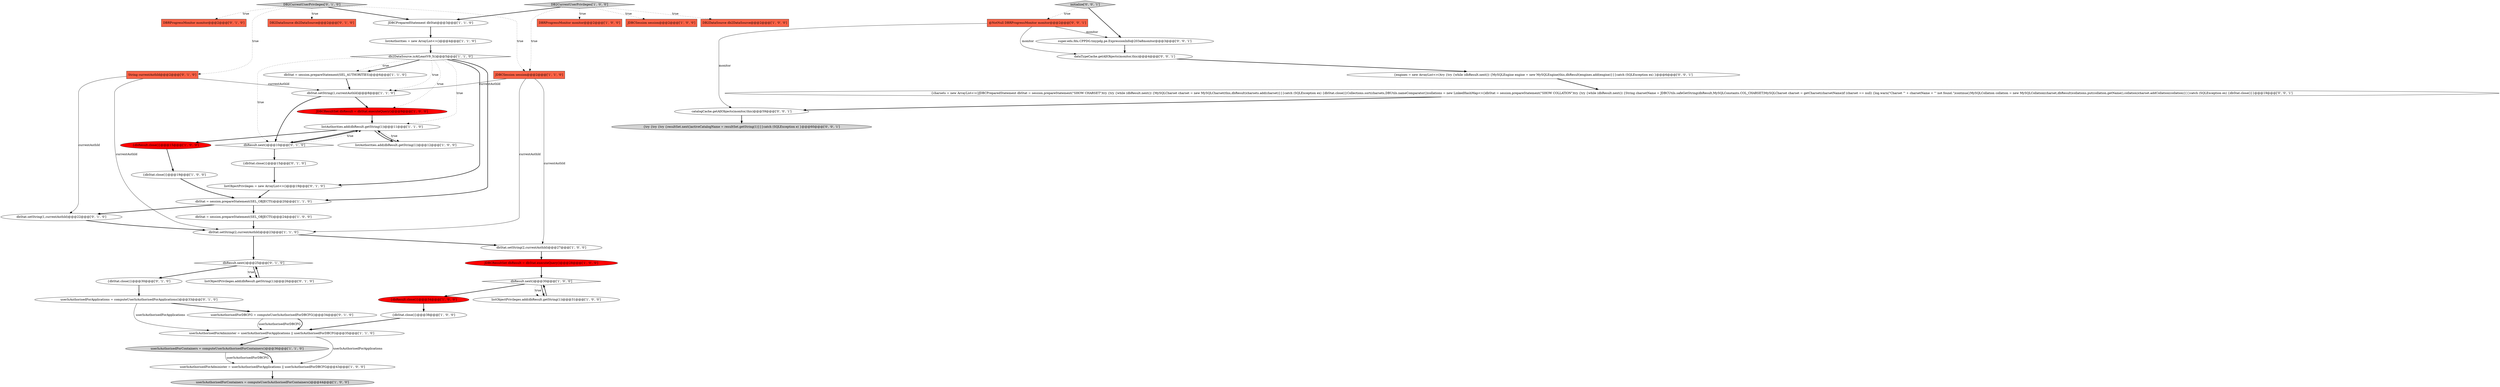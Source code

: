 digraph {
25 [style = filled, label = "JDBCResultSet dbResult = dbStat.executeQuery()@@@9@@@['1', '0', '0']", fillcolor = red, shape = ellipse image = "AAA1AAABBB1BBB"];
33 [style = filled, label = "DBRProgressMonitor monitor@@@2@@@['0', '1', '0']", fillcolor = tomato, shape = box image = "AAA0AAABBB2BBB"];
22 [style = filled, label = "db2DataSource.isAtLeastV9_5()@@@5@@@['1', '1', '0']", fillcolor = white, shape = diamond image = "AAA0AAABBB1BBB"];
46 [style = filled, label = "dataTypeCache.getAllObjects(monitor,this)@@@4@@@['0', '0', '1']", fillcolor = white, shape = ellipse image = "AAA0AAABBB3BBB"];
38 [style = filled, label = "dbResult.next()@@@10@@@['0', '1', '0']", fillcolor = white, shape = diamond image = "AAA0AAABBB2BBB"];
9 [style = filled, label = "userIsAuthorisedForContainers = computeUserIsAuthorisedForContainers()@@@36@@@['1', '1', '0']", fillcolor = lightgray, shape = ellipse image = "AAA0AAABBB1BBB"];
44 [style = filled, label = "{engines = new ArrayList<>()try {try {while (dbResult.next()) {MySQLEngine engine = new MySQLEngine(this,dbResult)engines.add(engine)}}}catch (SQLException ex) }@@@6@@@['0', '0', '1']", fillcolor = white, shape = ellipse image = "AAA0AAABBB3BBB"];
24 [style = filled, label = "{dbStat.close()}@@@38@@@['1', '0', '0']", fillcolor = white, shape = ellipse image = "AAA0AAABBB1BBB"];
6 [style = filled, label = "DBRProgressMonitor monitor@@@2@@@['1', '0', '0']", fillcolor = tomato, shape = box image = "AAA0AAABBB1BBB"];
41 [style = filled, label = "@NotNull DBRProgressMonitor monitor@@@2@@@['0', '0', '1']", fillcolor = tomato, shape = box image = "AAA0AAABBB3BBB"];
23 [style = filled, label = "listAuthorities.add(dbResult.getString(1))@@@11@@@['1', '1', '0']", fillcolor = white, shape = ellipse image = "AAA0AAABBB1BBB"];
1 [style = filled, label = "userIsAuthorisedForAdminister = userIsAuthorisedForApplications || userIsAuthorisedForDBCFG@@@35@@@['1', '1', '0']", fillcolor = white, shape = ellipse image = "AAA0AAABBB1BBB"];
15 [style = filled, label = "JDBCSession session@@@2@@@['1', '0', '0']", fillcolor = tomato, shape = box image = "AAA0AAABBB1BBB"];
31 [style = filled, label = "DB2CurrentUserPrivileges['0', '1', '0']", fillcolor = lightgray, shape = diamond image = "AAA0AAABBB2BBB"];
17 [style = filled, label = "userIsAuthorisedForAdminister = userIsAuthorisedForApplications || userIsAuthorisedForDBCFG@@@43@@@['1', '0', '0']", fillcolor = white, shape = ellipse image = "AAA0AAABBB1BBB"];
0 [style = filled, label = "listObjectPrivileges.add(dbResult.getString(1))@@@31@@@['1', '0', '0']", fillcolor = white, shape = ellipse image = "AAA0AAABBB1BBB"];
29 [style = filled, label = "String currentAuthId@@@2@@@['0', '1', '0']", fillcolor = tomato, shape = box image = "AAA0AAABBB2BBB"];
2 [style = filled, label = "dbStat = session.prepareStatement(SEL_OBJECTS)@@@24@@@['1', '0', '0']", fillcolor = white, shape = ellipse image = "AAA0AAABBB1BBB"];
45 [style = filled, label = "{try {try {try {resultSet.next()activeCatalogName = resultSet.getString(1)}}}catch (SQLException e) }@@@60@@@['0', '0', '1']", fillcolor = lightgray, shape = ellipse image = "AAA0AAABBB3BBB"];
8 [style = filled, label = "dbStat.setString(2,currentAuthId)@@@27@@@['1', '0', '0']", fillcolor = white, shape = ellipse image = "AAA0AAABBB1BBB"];
34 [style = filled, label = "userIsAuthorisedForDBCFG = computeUserIsAuthorisedForDBCFG()@@@34@@@['0', '1', '0']", fillcolor = white, shape = ellipse image = "AAA0AAABBB2BBB"];
20 [style = filled, label = "JDBCPreparedStatement dbStat@@@3@@@['1', '1', '0']", fillcolor = white, shape = ellipse image = "AAA0AAABBB1BBB"];
21 [style = filled, label = "listAuthorities.add(dbResult.getString(1))@@@12@@@['1', '0', '0']", fillcolor = white, shape = ellipse image = "AAA0AAABBB1BBB"];
26 [style = filled, label = "JDBCSession session@@@2@@@['1', '1', '0']", fillcolor = tomato, shape = box image = "AAA0AAABBB1BBB"];
37 [style = filled, label = "listObjectPrivileges = new ArrayList<>()@@@19@@@['0', '1', '0']", fillcolor = white, shape = ellipse image = "AAA0AAABBB2BBB"];
5 [style = filled, label = "DB2CurrentUserPrivileges['1', '0', '0']", fillcolor = lightgray, shape = diamond image = "AAA0AAABBB1BBB"];
3 [style = filled, label = "dbStat.setString(2,currentAuthId)@@@23@@@['1', '1', '0']", fillcolor = white, shape = ellipse image = "AAA0AAABBB1BBB"];
30 [style = filled, label = "{dbStat.close()}@@@30@@@['0', '1', '0']", fillcolor = white, shape = ellipse image = "AAA0AAABBB2BBB"];
14 [style = filled, label = "{dbResult.close()}@@@15@@@['1', '0', '0']", fillcolor = red, shape = ellipse image = "AAA1AAABBB1BBB"];
4 [style = filled, label = "listAuthorities = new ArrayList<>()@@@4@@@['1', '1', '0']", fillcolor = white, shape = ellipse image = "AAA0AAABBB1BBB"];
11 [style = filled, label = "JDBCResultSet dbResult = dbStat.executeQuery()@@@28@@@['1', '0', '0']", fillcolor = red, shape = ellipse image = "AAA1AAABBB1BBB"];
27 [style = filled, label = "dbStat = session.prepareStatement(SEL_OBJECTS)@@@20@@@['1', '1', '0']", fillcolor = white, shape = ellipse image = "AAA0AAABBB1BBB"];
13 [style = filled, label = "dbResult.next()@@@30@@@['1', '0', '0']", fillcolor = white, shape = diamond image = "AAA0AAABBB1BBB"];
36 [style = filled, label = "DB2DataSource db2DataSource@@@2@@@['0', '1', '0']", fillcolor = tomato, shape = box image = "AAA0AAABBB2BBB"];
12 [style = filled, label = "dbStat = session.prepareStatement(SEL_AUTHORITIES)@@@6@@@['1', '1', '0']", fillcolor = white, shape = ellipse image = "AAA0AAABBB1BBB"];
32 [style = filled, label = "userIsAuthorisedForApplications = computeUserIsAuthorisedForApplications()@@@33@@@['0', '1', '0']", fillcolor = white, shape = ellipse image = "AAA0AAABBB2BBB"];
40 [style = filled, label = "dbResult.next()@@@25@@@['0', '1', '0']", fillcolor = white, shape = diamond image = "AAA0AAABBB2BBB"];
39 [style = filled, label = "{dbStat.close()}@@@15@@@['0', '1', '0']", fillcolor = white, shape = ellipse image = "AAA0AAABBB2BBB"];
47 [style = filled, label = "{charsets = new ArrayList<>()JDBCPreparedStatement dbStat = session.prepareStatement(\"SHOW CHARSET\")try {try {while (dbResult.next()) {MySQLCharset charset = new MySQLCharset(this,dbResult)charsets.add(charset)}}}catch (SQLException ex) {dbStat.close()}Collections.sort(charsets,DBUtils.nameComparator())collations = new LinkedHashMap<>()dbStat = session.prepareStatement(\"SHOW COLLATION\")try {try {while (dbResult.next()) {String charsetName = JDBCUtils.safeGetString(dbResult,MySQLConstants.COL_CHARSET)MySQLCharset charset = getCharset(charsetName)if (charset == null) {log.warn(\"Charset '\" + charsetName + \"' not found.\")continue}MySQLCollation collation = new MySQLCollation(charset,dbResult)collations.put(collation.getName(),collation)charset.addCollation(collation)}}}catch (SQLException ex) {dbStat.close()}}@@@19@@@['0', '0', '1']", fillcolor = white, shape = ellipse image = "AAA0AAABBB3BBB"];
42 [style = filled, label = "initialize['0', '0', '1']", fillcolor = lightgray, shape = diamond image = "AAA0AAABBB3BBB"];
7 [style = filled, label = "{dbResult.close()}@@@34@@@['1', '0', '0']", fillcolor = red, shape = ellipse image = "AAA1AAABBB1BBB"];
43 [style = filled, label = "super.edu.fdu.CPPDG.tinypdg.pe.ExpressionInfo@203a8monitor@@@3@@@['0', '0', '1']", fillcolor = white, shape = ellipse image = "AAA0AAABBB3BBB"];
48 [style = filled, label = "catalogCache.getAllObjects(monitor,this)@@@59@@@['0', '0', '1']", fillcolor = white, shape = ellipse image = "AAA0AAABBB3BBB"];
10 [style = filled, label = "userIsAuthorisedForContainers = computeUserIsAuthorisedForContainers()@@@44@@@['1', '0', '0']", fillcolor = lightgray, shape = ellipse image = "AAA0AAABBB1BBB"];
16 [style = filled, label = "dbStat.setString(1,currentAuthId)@@@8@@@['1', '1', '0']", fillcolor = white, shape = ellipse image = "AAA0AAABBB1BBB"];
28 [style = filled, label = "listObjectPrivileges.add(dbResult.getString(1))@@@26@@@['0', '1', '0']", fillcolor = white, shape = ellipse image = "AAA0AAABBB2BBB"];
19 [style = filled, label = "{dbStat.close()}@@@19@@@['1', '0', '0']", fillcolor = white, shape = ellipse image = "AAA0AAABBB1BBB"];
18 [style = filled, label = "DB2DataSource db2DataSource@@@2@@@['1', '0', '0']", fillcolor = tomato, shape = box image = "AAA0AAABBB1BBB"];
35 [style = filled, label = "dbStat.setString(1,currentAuthId)@@@22@@@['0', '1', '0']", fillcolor = white, shape = ellipse image = "AAA0AAABBB2BBB"];
39->37 [style = bold, label=""];
46->44 [style = bold, label=""];
17->10 [style = bold, label=""];
28->40 [style = bold, label=""];
42->43 [style = bold, label=""];
0->13 [style = bold, label=""];
35->3 [style = bold, label=""];
37->27 [style = bold, label=""];
5->20 [style = bold, label=""];
3->40 [style = bold, label=""];
47->48 [style = bold, label=""];
22->23 [style = dotted, label="true"];
25->23 [style = bold, label=""];
22->37 [style = bold, label=""];
34->1 [style = bold, label=""];
5->18 [style = dotted, label="true"];
34->1 [style = solid, label="userIsAuthorisedForDBCFG"];
41->48 [style = solid, label="monitor"];
26->8 [style = solid, label="currentAuthId"];
2->3 [style = bold, label=""];
22->25 [style = dotted, label="true"];
23->21 [style = dotted, label="true"];
40->28 [style = dotted, label="true"];
5->6 [style = dotted, label="true"];
38->23 [style = bold, label=""];
14->19 [style = bold, label=""];
16->25 [style = bold, label=""];
9->17 [style = bold, label=""];
30->32 [style = bold, label=""];
12->16 [style = bold, label=""];
41->46 [style = solid, label="monitor"];
40->28 [style = bold, label=""];
32->34 [style = bold, label=""];
41->43 [style = solid, label="monitor"];
38->39 [style = bold, label=""];
5->15 [style = dotted, label="true"];
31->33 [style = dotted, label="true"];
27->35 [style = bold, label=""];
1->9 [style = bold, label=""];
9->17 [style = solid, label="userIsAuthorisedForDBCFG"];
20->4 [style = bold, label=""];
43->46 [style = bold, label=""];
22->12 [style = dotted, label="true"];
42->41 [style = dotted, label="true"];
23->14 [style = bold, label=""];
1->17 [style = solid, label="userIsAuthorisedForApplications"];
31->36 [style = dotted, label="true"];
7->24 [style = bold, label=""];
48->45 [style = bold, label=""];
29->16 [style = solid, label="currentAuthId"];
22->27 [style = bold, label=""];
23->21 [style = bold, label=""];
22->38 [style = dotted, label="true"];
13->0 [style = dotted, label="true"];
31->26 [style = dotted, label="true"];
13->7 [style = bold, label=""];
22->12 [style = bold, label=""];
3->8 [style = bold, label=""];
19->27 [style = bold, label=""];
22->16 [style = dotted, label="true"];
11->13 [style = bold, label=""];
23->38 [style = bold, label=""];
38->23 [style = dotted, label="true"];
5->26 [style = dotted, label="true"];
40->30 [style = bold, label=""];
26->16 [style = solid, label="currentAuthId"];
29->3 [style = solid, label="currentAuthId"];
24->1 [style = bold, label=""];
29->35 [style = solid, label="currentAuthId"];
31->20 [style = bold, label=""];
31->29 [style = dotted, label="true"];
8->11 [style = bold, label=""];
44->47 [style = bold, label=""];
4->22 [style = bold, label=""];
26->3 [style = solid, label="currentAuthId"];
32->1 [style = solid, label="userIsAuthorisedForApplications"];
27->2 [style = bold, label=""];
16->38 [style = bold, label=""];
13->0 [style = bold, label=""];
21->23 [style = bold, label=""];
}
